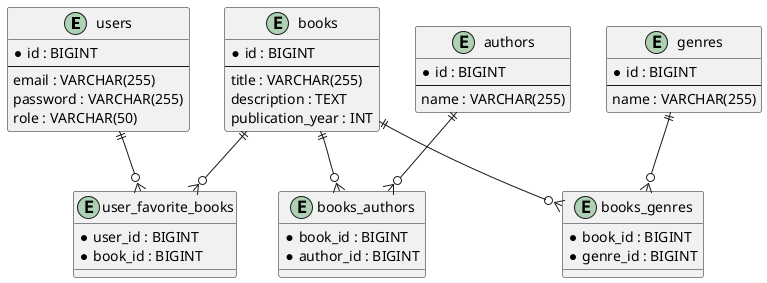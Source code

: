 @startuml

' ERD Diagram
entity users {
    *id : BIGINT
    --
    email : VARCHAR(255)
    password : VARCHAR(255)
    role : VARCHAR(50)
}

entity books {
    *id : BIGINT
    --
    title : VARCHAR(255)
    description : TEXT
    publication_year : INT
}

entity authors {
    *id : BIGINT
    --
    name : VARCHAR(255)
}

entity genres {
    *id : BIGINT
    --
    name : VARCHAR(255)
}

entity books_authors {
    *book_id : BIGINT
    *author_id : BIGINT
}

entity books_genres {
    *book_id : BIGINT
    *genre_id : BIGINT
}

entity user_favorite_books {
    *user_id : BIGINT
    *book_id : BIGINT
}

users ||--o{ user_favorite_books
books ||--o{ user_favorite_books
books ||--o{ books_authors
authors ||--o{ books_authors
books ||--o{ books_genres
genres ||--o{ books_genres

@enduml
